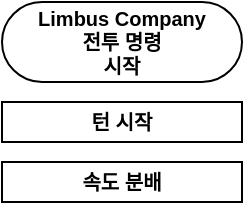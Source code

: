 <mxfile version="26.0.6">
  <diagram name="페이지-1" id="gyFyMYABRb8ZcKNa7yku">
    <mxGraphModel dx="989" dy="532" grid="1" gridSize="10" guides="1" tooltips="1" connect="1" arrows="1" fold="1" page="1" pageScale="1" pageWidth="827" pageHeight="1169" math="0" shadow="0">
      <root>
        <mxCell id="0" />
        <mxCell id="1" parent="0" />
        <mxCell id="PB5WTMq_3ZUxNJViB-pG-1" value="Limbus Company&lt;br&gt;&lt;div&gt;전투 명령&lt;/div&gt;&lt;div&gt;시작&lt;/div&gt;" style="rounded=1;whiteSpace=wrap;html=1;arcSize=50;fontSize=10;fontStyle=1" vertex="1" parent="1">
          <mxGeometry x="80" y="40" width="120" height="40" as="geometry" />
        </mxCell>
        <mxCell id="PB5WTMq_3ZUxNJViB-pG-2" value="턴 시작" style="rounded=1;whiteSpace=wrap;html=1;arcSize=0;fontSize=10;fontStyle=1" vertex="1" parent="1">
          <mxGeometry x="80" y="90" width="120" height="20" as="geometry" />
        </mxCell>
        <mxCell id="PB5WTMq_3ZUxNJViB-pG-3" value="속도 분배" style="rounded=1;whiteSpace=wrap;html=1;arcSize=0;fontSize=10;fontStyle=1" vertex="1" parent="1">
          <mxGeometry x="80" y="120" width="120" height="20" as="geometry" />
        </mxCell>
      </root>
    </mxGraphModel>
  </diagram>
</mxfile>
